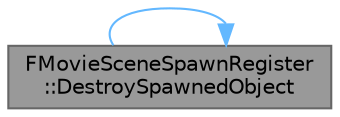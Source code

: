 digraph "FMovieSceneSpawnRegister::DestroySpawnedObject"
{
 // INTERACTIVE_SVG=YES
 // LATEX_PDF_SIZE
  bgcolor="transparent";
  edge [fontname=Helvetica,fontsize=10,labelfontname=Helvetica,labelfontsize=10];
  node [fontname=Helvetica,fontsize=10,shape=box,height=0.2,width=0.4];
  rankdir="LR";
  Node1 [id="Node000001",label="FMovieSceneSpawnRegister\l::DestroySpawnedObject",height=0.2,width=0.4,color="gray40", fillcolor="grey60", style="filled", fontcolor="black",tooltip="Destroy a specific previously spawned object."];
  Node1 -> Node1 [id="edge1_Node000001_Node000001",color="steelblue1",style="solid",tooltip=" "];
}
